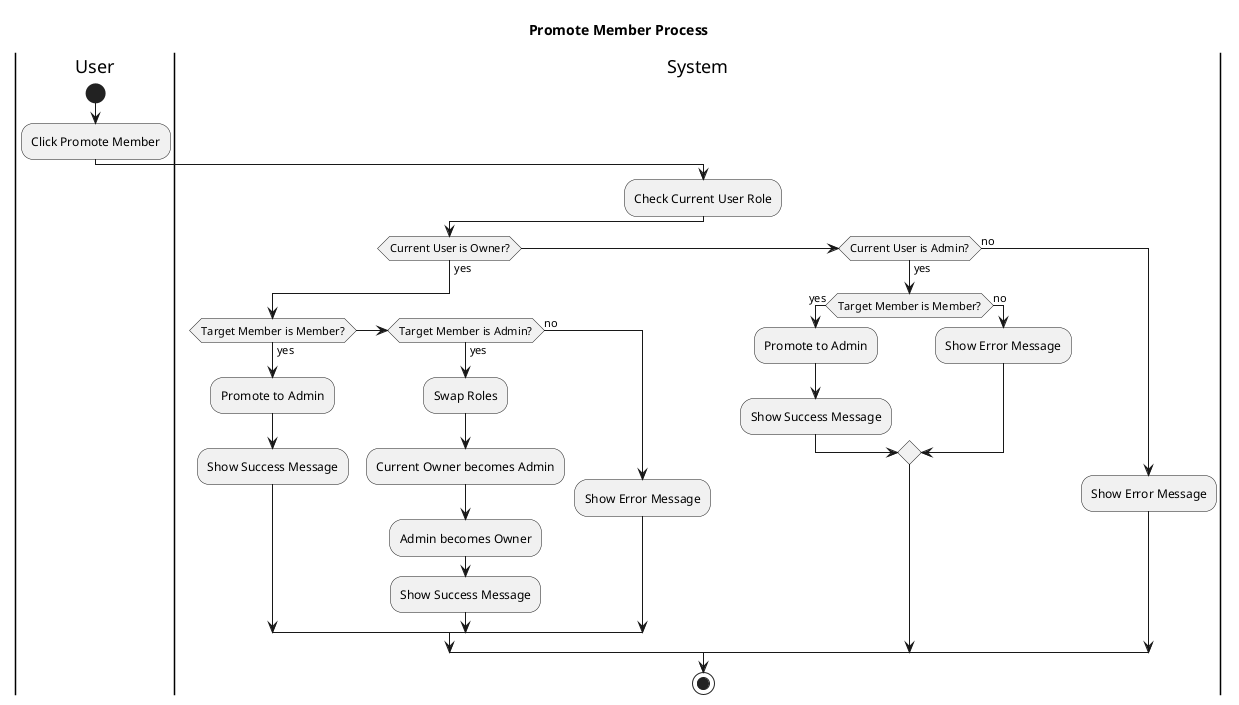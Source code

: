 @startuml member_promote
title Promote Member Process

|User|
start
:Click Promote Member;

|System|
:Check Current User Role;

if (Current User is Owner?) then (yes)
  if (Target Member is Member?) then (yes)
    :Promote to Admin;
    :Show Success Message;
  else if (Target Member is Admin?) then (yes)
    :Swap Roles;
    :Current Owner becomes Admin;
    :Admin becomes Owner;
    :Show Success Message;
  else (no)
    :Show Error Message;
  endif
else if (Current User is Admin?) then (yes)
  if (Target Member is Member?) then (yes)
    :Promote to Admin;
    :Show Success Message;
  else (no)
    :Show Error Message;
  endif
else (no)
  :Show Error Message;
endif

stop

@enduml 